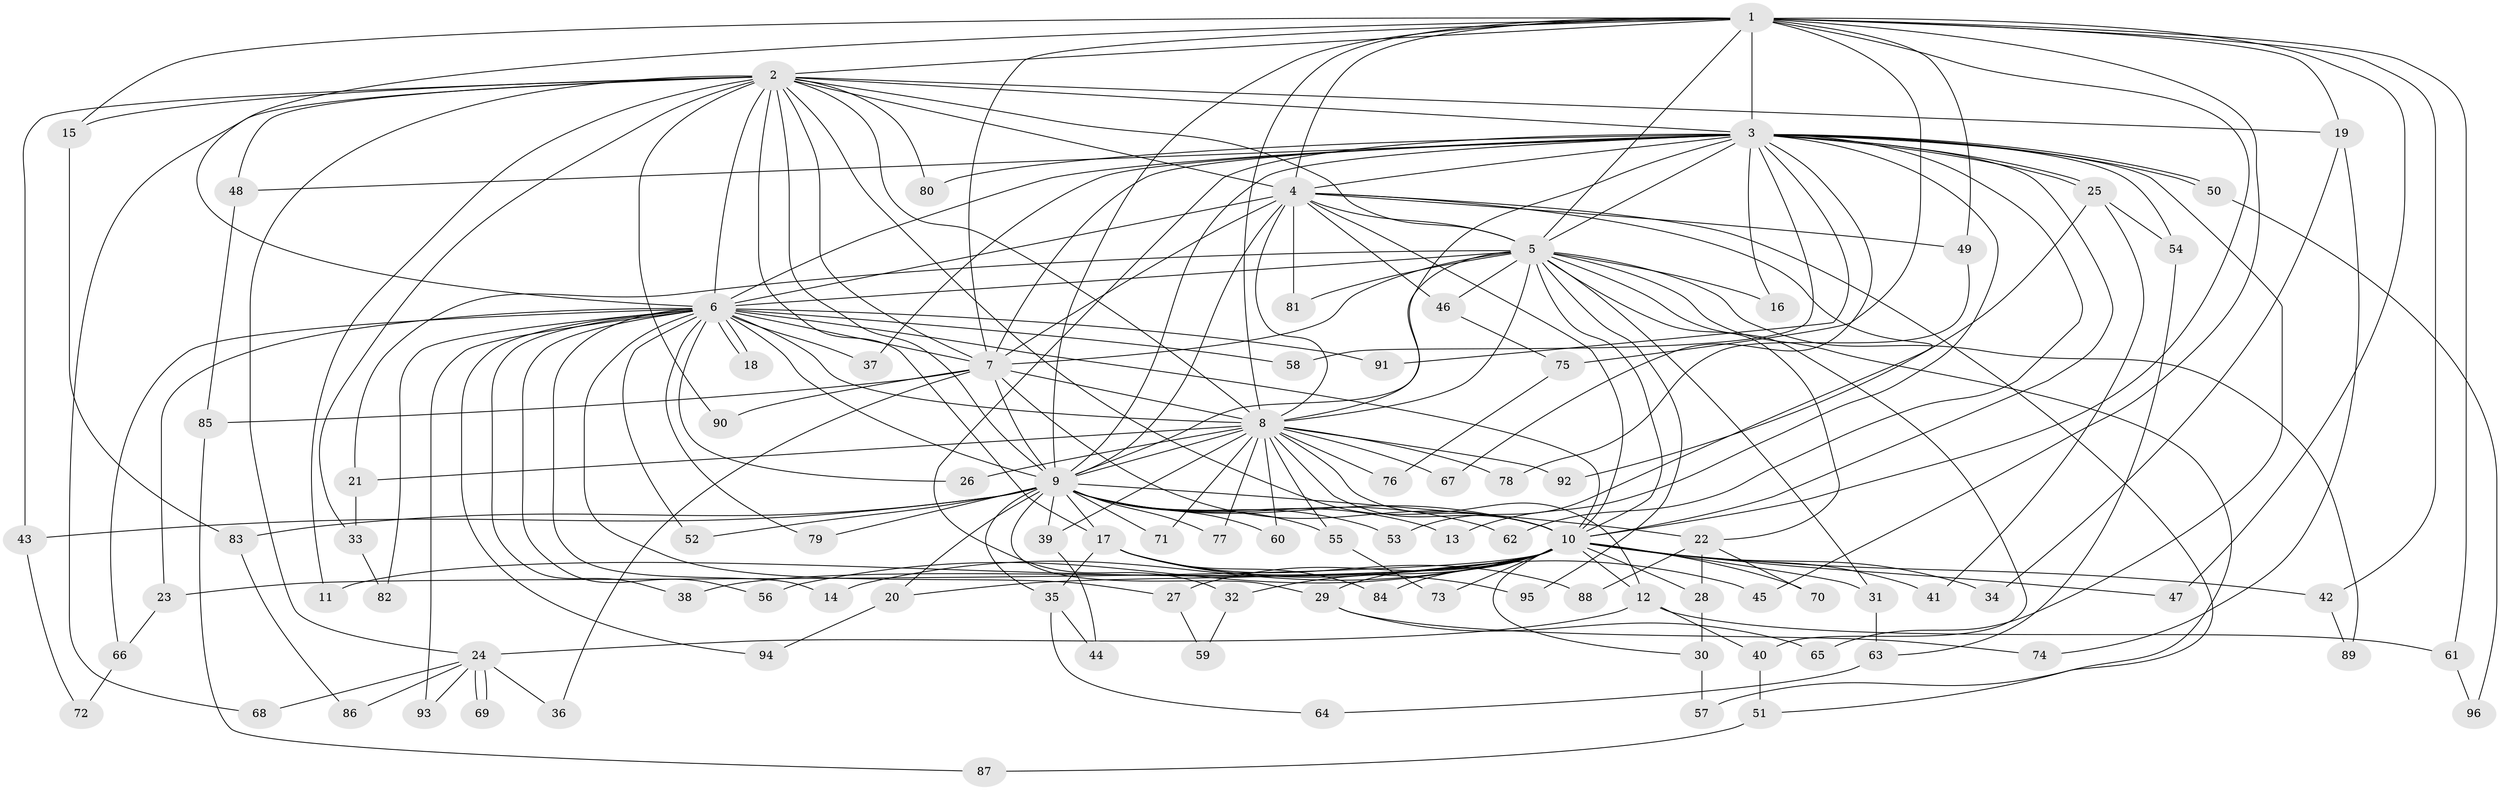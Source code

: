 // coarse degree distribution, {16: 0.028169014084507043, 26: 0.014084507042253521, 15: 0.014084507042253521, 22: 0.014084507042253521, 25: 0.014084507042253521, 19: 0.014084507042253521, 27: 0.014084507042253521, 2: 0.49295774647887325, 6: 0.014084507042253521, 3: 0.2535211267605634, 7: 0.028169014084507043, 4: 0.07042253521126761, 5: 0.028169014084507043}
// Generated by graph-tools (version 1.1) at 2025/51/02/27/25 19:51:42]
// undirected, 96 vertices, 217 edges
graph export_dot {
graph [start="1"]
  node [color=gray90,style=filled];
  1;
  2;
  3;
  4;
  5;
  6;
  7;
  8;
  9;
  10;
  11;
  12;
  13;
  14;
  15;
  16;
  17;
  18;
  19;
  20;
  21;
  22;
  23;
  24;
  25;
  26;
  27;
  28;
  29;
  30;
  31;
  32;
  33;
  34;
  35;
  36;
  37;
  38;
  39;
  40;
  41;
  42;
  43;
  44;
  45;
  46;
  47;
  48;
  49;
  50;
  51;
  52;
  53;
  54;
  55;
  56;
  57;
  58;
  59;
  60;
  61;
  62;
  63;
  64;
  65;
  66;
  67;
  68;
  69;
  70;
  71;
  72;
  73;
  74;
  75;
  76;
  77;
  78;
  79;
  80;
  81;
  82;
  83;
  84;
  85;
  86;
  87;
  88;
  89;
  90;
  91;
  92;
  93;
  94;
  95;
  96;
  1 -- 2;
  1 -- 3;
  1 -- 4;
  1 -- 5;
  1 -- 6;
  1 -- 7;
  1 -- 8;
  1 -- 9;
  1 -- 10;
  1 -- 15;
  1 -- 19;
  1 -- 42;
  1 -- 45;
  1 -- 47;
  1 -- 49;
  1 -- 61;
  1 -- 75;
  2 -- 3;
  2 -- 4;
  2 -- 5;
  2 -- 6;
  2 -- 7;
  2 -- 8;
  2 -- 9;
  2 -- 10;
  2 -- 11;
  2 -- 15;
  2 -- 17;
  2 -- 19;
  2 -- 24;
  2 -- 33;
  2 -- 43;
  2 -- 48;
  2 -- 68;
  2 -- 80;
  2 -- 90;
  3 -- 4;
  3 -- 5;
  3 -- 6;
  3 -- 7;
  3 -- 8;
  3 -- 9;
  3 -- 10;
  3 -- 13;
  3 -- 16;
  3 -- 25;
  3 -- 25;
  3 -- 32;
  3 -- 37;
  3 -- 48;
  3 -- 50;
  3 -- 50;
  3 -- 54;
  3 -- 58;
  3 -- 62;
  3 -- 65;
  3 -- 67;
  3 -- 80;
  3 -- 91;
  4 -- 5;
  4 -- 6;
  4 -- 7;
  4 -- 8;
  4 -- 9;
  4 -- 10;
  4 -- 46;
  4 -- 49;
  4 -- 51;
  4 -- 53;
  4 -- 81;
  5 -- 6;
  5 -- 7;
  5 -- 8;
  5 -- 9;
  5 -- 10;
  5 -- 16;
  5 -- 21;
  5 -- 22;
  5 -- 31;
  5 -- 40;
  5 -- 46;
  5 -- 57;
  5 -- 81;
  5 -- 89;
  5 -- 95;
  6 -- 7;
  6 -- 8;
  6 -- 9;
  6 -- 10;
  6 -- 14;
  6 -- 18;
  6 -- 18;
  6 -- 23;
  6 -- 26;
  6 -- 27;
  6 -- 37;
  6 -- 38;
  6 -- 52;
  6 -- 56;
  6 -- 58;
  6 -- 66;
  6 -- 79;
  6 -- 82;
  6 -- 91;
  6 -- 93;
  6 -- 94;
  7 -- 8;
  7 -- 9;
  7 -- 10;
  7 -- 36;
  7 -- 85;
  7 -- 90;
  8 -- 9;
  8 -- 10;
  8 -- 12;
  8 -- 21;
  8 -- 26;
  8 -- 39;
  8 -- 55;
  8 -- 60;
  8 -- 67;
  8 -- 71;
  8 -- 76;
  8 -- 77;
  8 -- 78;
  8 -- 92;
  9 -- 10;
  9 -- 13;
  9 -- 17;
  9 -- 20;
  9 -- 22;
  9 -- 29;
  9 -- 35;
  9 -- 39;
  9 -- 43;
  9 -- 52;
  9 -- 53;
  9 -- 55;
  9 -- 60;
  9 -- 62;
  9 -- 71;
  9 -- 77;
  9 -- 79;
  9 -- 83;
  10 -- 11;
  10 -- 12;
  10 -- 14;
  10 -- 20;
  10 -- 23;
  10 -- 27;
  10 -- 28;
  10 -- 29;
  10 -- 30;
  10 -- 31;
  10 -- 32;
  10 -- 34;
  10 -- 38;
  10 -- 41;
  10 -- 42;
  10 -- 47;
  10 -- 56;
  10 -- 70;
  10 -- 73;
  10 -- 84;
  12 -- 24;
  12 -- 40;
  12 -- 61;
  15 -- 83;
  17 -- 35;
  17 -- 45;
  17 -- 84;
  17 -- 88;
  17 -- 95;
  19 -- 34;
  19 -- 74;
  20 -- 94;
  21 -- 33;
  22 -- 28;
  22 -- 70;
  22 -- 88;
  23 -- 66;
  24 -- 36;
  24 -- 68;
  24 -- 69;
  24 -- 69;
  24 -- 86;
  24 -- 93;
  25 -- 41;
  25 -- 54;
  25 -- 92;
  27 -- 59;
  28 -- 30;
  29 -- 65;
  29 -- 74;
  30 -- 57;
  31 -- 63;
  32 -- 59;
  33 -- 82;
  35 -- 44;
  35 -- 64;
  39 -- 44;
  40 -- 51;
  42 -- 89;
  43 -- 72;
  46 -- 75;
  48 -- 85;
  49 -- 78;
  50 -- 96;
  51 -- 87;
  54 -- 63;
  55 -- 73;
  61 -- 96;
  63 -- 64;
  66 -- 72;
  75 -- 76;
  83 -- 86;
  85 -- 87;
}
